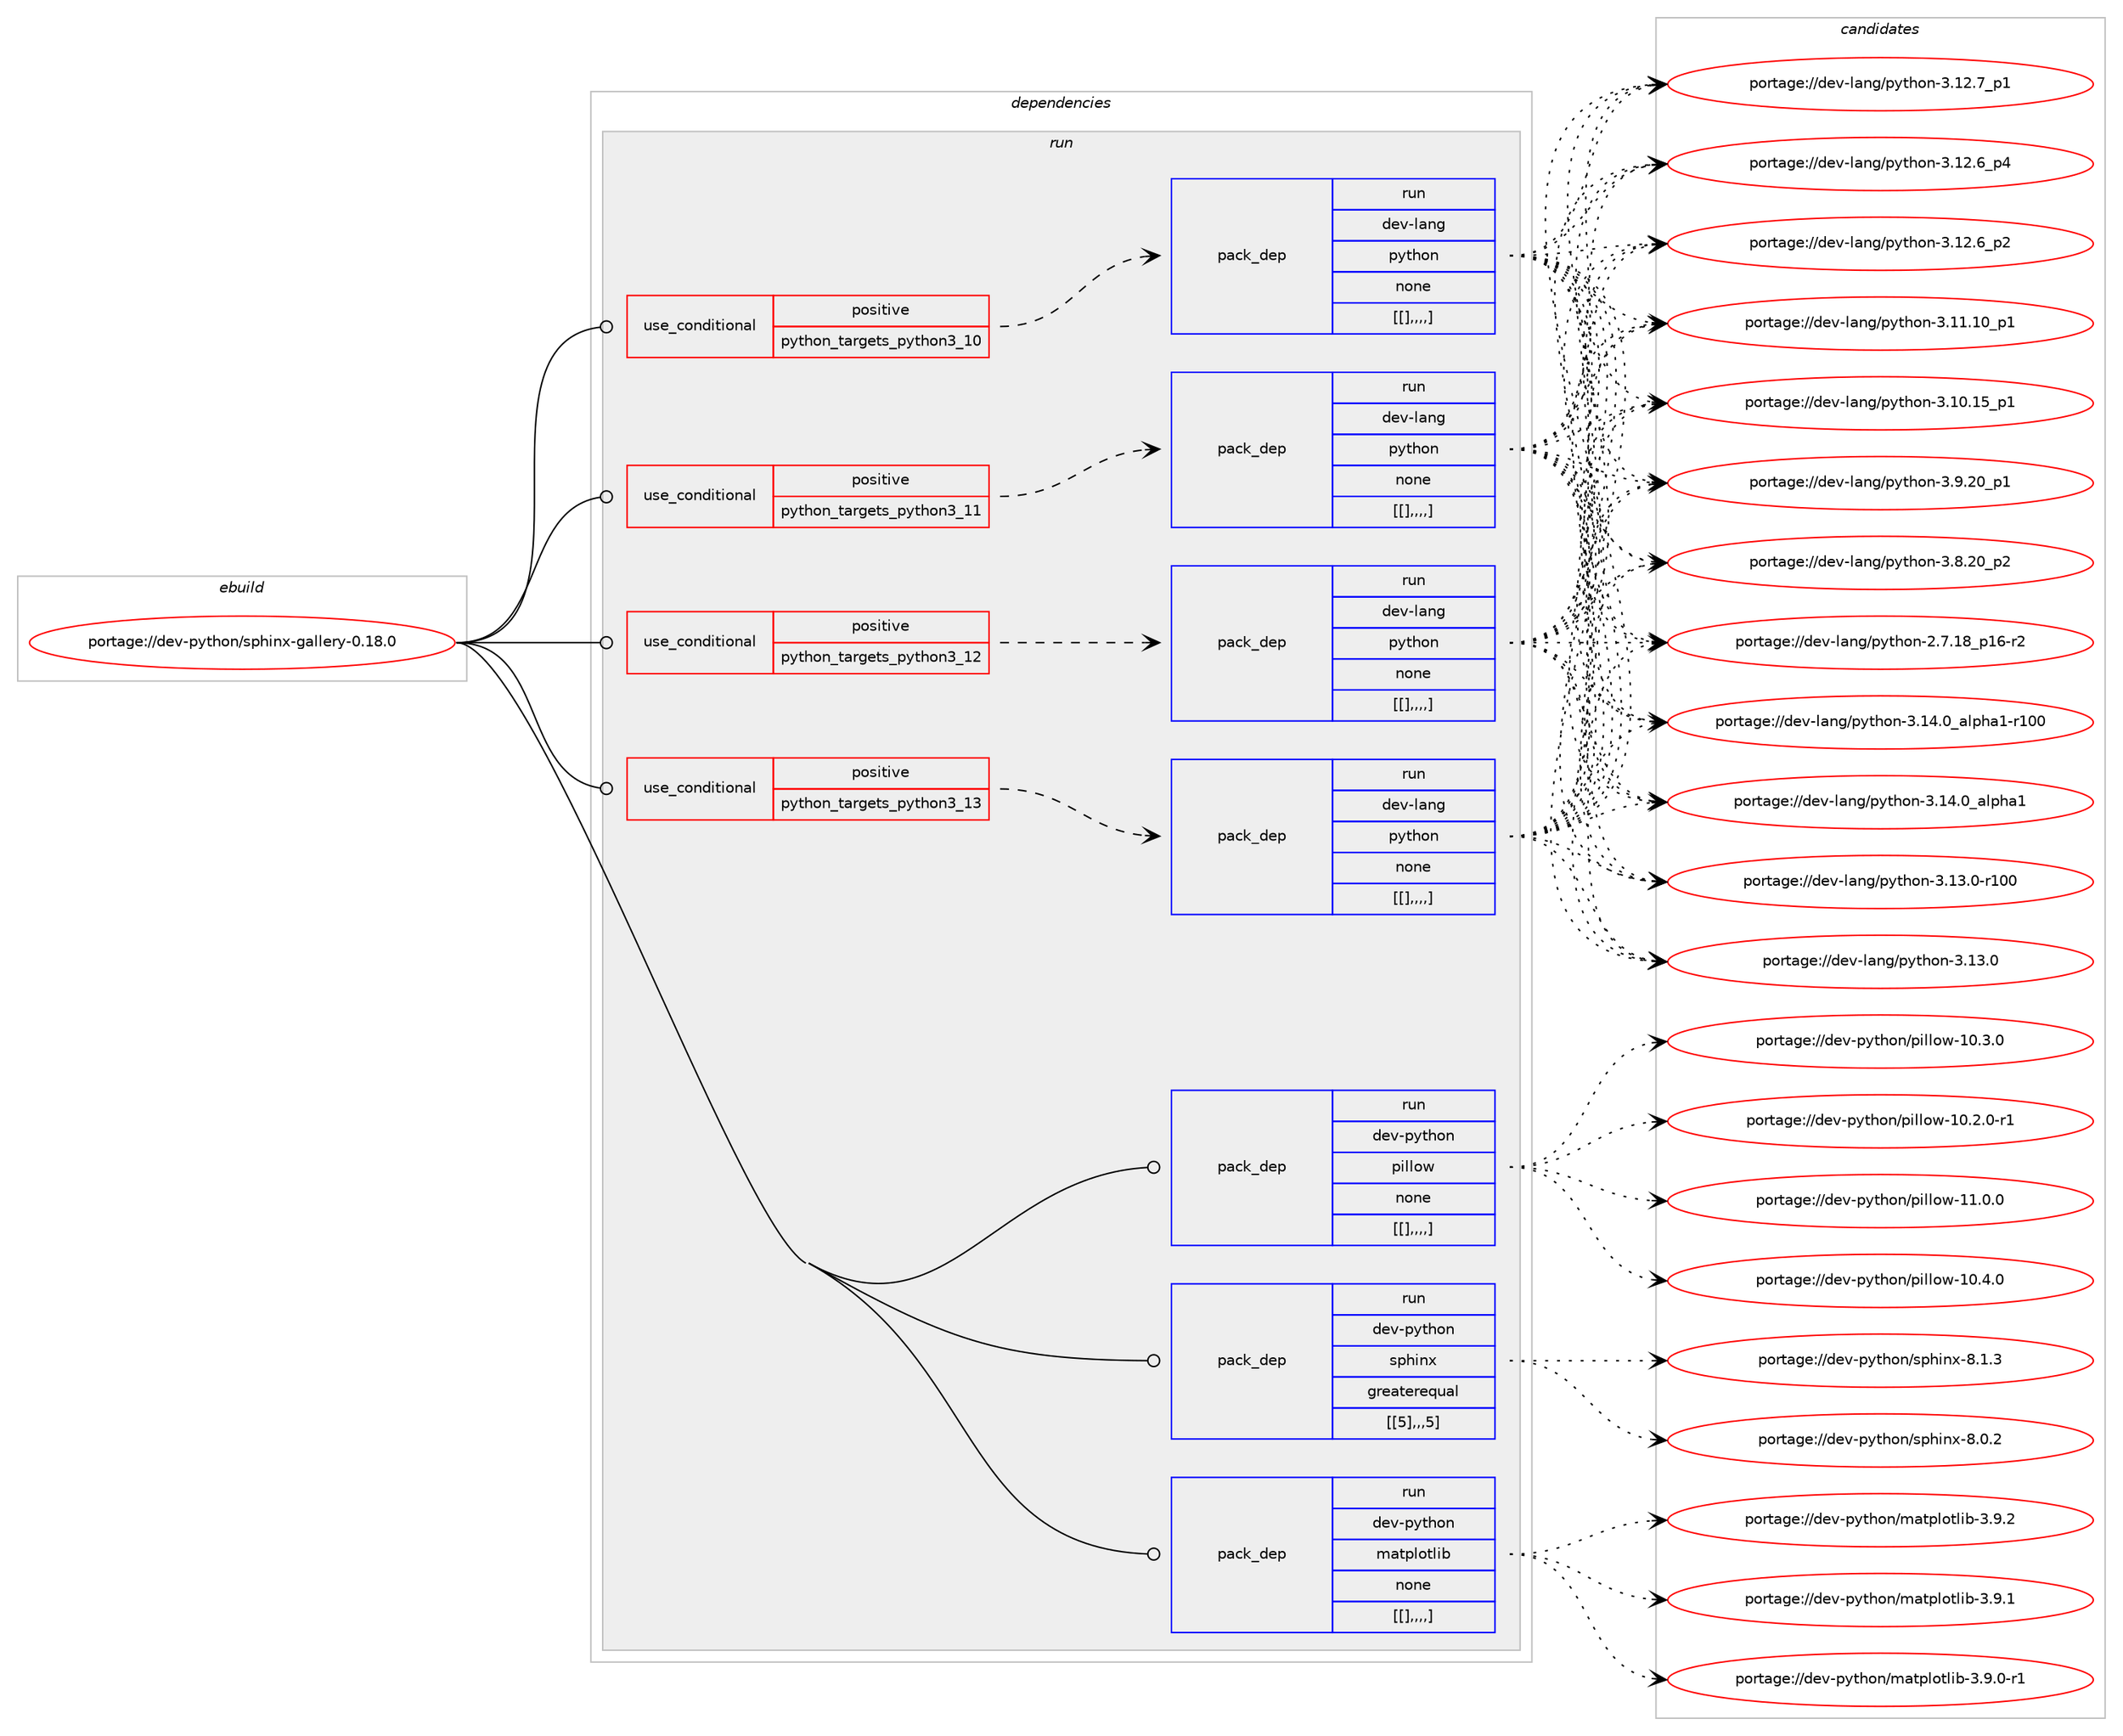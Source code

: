 digraph prolog {

# *************
# Graph options
# *************

newrank=true;
concentrate=true;
compound=true;
graph [rankdir=LR,fontname=Helvetica,fontsize=10,ranksep=1.5];#, ranksep=2.5, nodesep=0.2];
edge  [arrowhead=vee];
node  [fontname=Helvetica,fontsize=10];

# **********
# The ebuild
# **********

subgraph cluster_leftcol {
color=gray;
label=<<i>ebuild</i>>;
id [label="portage://dev-python/sphinx-gallery-0.18.0", color=red, width=4, href="../dev-python/sphinx-gallery-0.18.0.svg"];
}

# ****************
# The dependencies
# ****************

subgraph cluster_midcol {
color=gray;
label=<<i>dependencies</i>>;
subgraph cluster_compile {
fillcolor="#eeeeee";
style=filled;
label=<<i>compile</i>>;
}
subgraph cluster_compileandrun {
fillcolor="#eeeeee";
style=filled;
label=<<i>compile and run</i>>;
}
subgraph cluster_run {
fillcolor="#eeeeee";
style=filled;
label=<<i>run</i>>;
subgraph cond42667 {
dependency170983 [label=<<TABLE BORDER="0" CELLBORDER="1" CELLSPACING="0" CELLPADDING="4"><TR><TD ROWSPAN="3" CELLPADDING="10">use_conditional</TD></TR><TR><TD>positive</TD></TR><TR><TD>python_targets_python3_10</TD></TR></TABLE>>, shape=none, color=red];
subgraph pack126975 {
dependency171002 [label=<<TABLE BORDER="0" CELLBORDER="1" CELLSPACING="0" CELLPADDING="4" WIDTH="220"><TR><TD ROWSPAN="6" CELLPADDING="30">pack_dep</TD></TR><TR><TD WIDTH="110">run</TD></TR><TR><TD>dev-lang</TD></TR><TR><TD>python</TD></TR><TR><TD>none</TD></TR><TR><TD>[[],,,,]</TD></TR></TABLE>>, shape=none, color=blue];
}
dependency170983:e -> dependency171002:w [weight=20,style="dashed",arrowhead="vee"];
}
id:e -> dependency170983:w [weight=20,style="solid",arrowhead="odot"];
subgraph cond42688 {
dependency171024 [label=<<TABLE BORDER="0" CELLBORDER="1" CELLSPACING="0" CELLPADDING="4"><TR><TD ROWSPAN="3" CELLPADDING="10">use_conditional</TD></TR><TR><TD>positive</TD></TR><TR><TD>python_targets_python3_11</TD></TR></TABLE>>, shape=none, color=red];
subgraph pack127012 {
dependency171049 [label=<<TABLE BORDER="0" CELLBORDER="1" CELLSPACING="0" CELLPADDING="4" WIDTH="220"><TR><TD ROWSPAN="6" CELLPADDING="30">pack_dep</TD></TR><TR><TD WIDTH="110">run</TD></TR><TR><TD>dev-lang</TD></TR><TR><TD>python</TD></TR><TR><TD>none</TD></TR><TR><TD>[[],,,,]</TD></TR></TABLE>>, shape=none, color=blue];
}
dependency171024:e -> dependency171049:w [weight=20,style="dashed",arrowhead="vee"];
}
id:e -> dependency171024:w [weight=20,style="solid",arrowhead="odot"];
subgraph cond42706 {
dependency171102 [label=<<TABLE BORDER="0" CELLBORDER="1" CELLSPACING="0" CELLPADDING="4"><TR><TD ROWSPAN="3" CELLPADDING="10">use_conditional</TD></TR><TR><TD>positive</TD></TR><TR><TD>python_targets_python3_12</TD></TR></TABLE>>, shape=none, color=red];
subgraph pack127113 {
dependency171234 [label=<<TABLE BORDER="0" CELLBORDER="1" CELLSPACING="0" CELLPADDING="4" WIDTH="220"><TR><TD ROWSPAN="6" CELLPADDING="30">pack_dep</TD></TR><TR><TD WIDTH="110">run</TD></TR><TR><TD>dev-lang</TD></TR><TR><TD>python</TD></TR><TR><TD>none</TD></TR><TR><TD>[[],,,,]</TD></TR></TABLE>>, shape=none, color=blue];
}
dependency171102:e -> dependency171234:w [weight=20,style="dashed",arrowhead="vee"];
}
id:e -> dependency171102:w [weight=20,style="solid",arrowhead="odot"];
subgraph cond42784 {
dependency171268 [label=<<TABLE BORDER="0" CELLBORDER="1" CELLSPACING="0" CELLPADDING="4"><TR><TD ROWSPAN="3" CELLPADDING="10">use_conditional</TD></TR><TR><TD>positive</TD></TR><TR><TD>python_targets_python3_13</TD></TR></TABLE>>, shape=none, color=red];
subgraph pack127143 {
dependency171278 [label=<<TABLE BORDER="0" CELLBORDER="1" CELLSPACING="0" CELLPADDING="4" WIDTH="220"><TR><TD ROWSPAN="6" CELLPADDING="30">pack_dep</TD></TR><TR><TD WIDTH="110">run</TD></TR><TR><TD>dev-lang</TD></TR><TR><TD>python</TD></TR><TR><TD>none</TD></TR><TR><TD>[[],,,,]</TD></TR></TABLE>>, shape=none, color=blue];
}
dependency171268:e -> dependency171278:w [weight=20,style="dashed",arrowhead="vee"];
}
id:e -> dependency171268:w [weight=20,style="solid",arrowhead="odot"];
subgraph pack127146 {
dependency171282 [label=<<TABLE BORDER="0" CELLBORDER="1" CELLSPACING="0" CELLPADDING="4" WIDTH="220"><TR><TD ROWSPAN="6" CELLPADDING="30">pack_dep</TD></TR><TR><TD WIDTH="110">run</TD></TR><TR><TD>dev-python</TD></TR><TR><TD>matplotlib</TD></TR><TR><TD>none</TD></TR><TR><TD>[[],,,,]</TD></TR></TABLE>>, shape=none, color=blue];
}
id:e -> dependency171282:w [weight=20,style="solid",arrowhead="odot"];
subgraph pack127153 {
dependency171298 [label=<<TABLE BORDER="0" CELLBORDER="1" CELLSPACING="0" CELLPADDING="4" WIDTH="220"><TR><TD ROWSPAN="6" CELLPADDING="30">pack_dep</TD></TR><TR><TD WIDTH="110">run</TD></TR><TR><TD>dev-python</TD></TR><TR><TD>pillow</TD></TR><TR><TD>none</TD></TR><TR><TD>[[],,,,]</TD></TR></TABLE>>, shape=none, color=blue];
}
id:e -> dependency171298:w [weight=20,style="solid",arrowhead="odot"];
subgraph pack127154 {
dependency171300 [label=<<TABLE BORDER="0" CELLBORDER="1" CELLSPACING="0" CELLPADDING="4" WIDTH="220"><TR><TD ROWSPAN="6" CELLPADDING="30">pack_dep</TD></TR><TR><TD WIDTH="110">run</TD></TR><TR><TD>dev-python</TD></TR><TR><TD>sphinx</TD></TR><TR><TD>greaterequal</TD></TR><TR><TD>[[5],,,5]</TD></TR></TABLE>>, shape=none, color=blue];
}
id:e -> dependency171300:w [weight=20,style="solid",arrowhead="odot"];
}
}

# **************
# The candidates
# **************

subgraph cluster_choices {
rank=same;
color=gray;
label=<<i>candidates</i>>;

subgraph choice126935 {
color=black;
nodesep=1;
choice100101118451089711010347112121116104111110455146495246489597108112104974945114494848 [label="portage://dev-lang/python-3.14.0_alpha1-r100", color=red, width=4,href="../dev-lang/python-3.14.0_alpha1-r100.svg"];
choice1001011184510897110103471121211161041111104551464952464895971081121049749 [label="portage://dev-lang/python-3.14.0_alpha1", color=red, width=4,href="../dev-lang/python-3.14.0_alpha1.svg"];
choice1001011184510897110103471121211161041111104551464951464845114494848 [label="portage://dev-lang/python-3.13.0-r100", color=red, width=4,href="../dev-lang/python-3.13.0-r100.svg"];
choice10010111845108971101034711212111610411111045514649514648 [label="portage://dev-lang/python-3.13.0", color=red, width=4,href="../dev-lang/python-3.13.0.svg"];
choice100101118451089711010347112121116104111110455146495046559511249 [label="portage://dev-lang/python-3.12.7_p1", color=red, width=4,href="../dev-lang/python-3.12.7_p1.svg"];
choice100101118451089711010347112121116104111110455146495046549511252 [label="portage://dev-lang/python-3.12.6_p4", color=red, width=4,href="../dev-lang/python-3.12.6_p4.svg"];
choice100101118451089711010347112121116104111110455146495046549511250 [label="portage://dev-lang/python-3.12.6_p2", color=red, width=4,href="../dev-lang/python-3.12.6_p2.svg"];
choice10010111845108971101034711212111610411111045514649494649489511249 [label="portage://dev-lang/python-3.11.10_p1", color=red, width=4,href="../dev-lang/python-3.11.10_p1.svg"];
choice10010111845108971101034711212111610411111045514649484649539511249 [label="portage://dev-lang/python-3.10.15_p1", color=red, width=4,href="../dev-lang/python-3.10.15_p1.svg"];
choice100101118451089711010347112121116104111110455146574650489511249 [label="portage://dev-lang/python-3.9.20_p1", color=red, width=4,href="../dev-lang/python-3.9.20_p1.svg"];
choice100101118451089711010347112121116104111110455146564650489511250 [label="portage://dev-lang/python-3.8.20_p2", color=red, width=4,href="../dev-lang/python-3.8.20_p2.svg"];
choice100101118451089711010347112121116104111110455046554649569511249544511450 [label="portage://dev-lang/python-2.7.18_p16-r2", color=red, width=4,href="../dev-lang/python-2.7.18_p16-r2.svg"];
dependency171002:e -> choice100101118451089711010347112121116104111110455146495246489597108112104974945114494848:w [style=dotted,weight="100"];
dependency171002:e -> choice1001011184510897110103471121211161041111104551464952464895971081121049749:w [style=dotted,weight="100"];
dependency171002:e -> choice1001011184510897110103471121211161041111104551464951464845114494848:w [style=dotted,weight="100"];
dependency171002:e -> choice10010111845108971101034711212111610411111045514649514648:w [style=dotted,weight="100"];
dependency171002:e -> choice100101118451089711010347112121116104111110455146495046559511249:w [style=dotted,weight="100"];
dependency171002:e -> choice100101118451089711010347112121116104111110455146495046549511252:w [style=dotted,weight="100"];
dependency171002:e -> choice100101118451089711010347112121116104111110455146495046549511250:w [style=dotted,weight="100"];
dependency171002:e -> choice10010111845108971101034711212111610411111045514649494649489511249:w [style=dotted,weight="100"];
dependency171002:e -> choice10010111845108971101034711212111610411111045514649484649539511249:w [style=dotted,weight="100"];
dependency171002:e -> choice100101118451089711010347112121116104111110455146574650489511249:w [style=dotted,weight="100"];
dependency171002:e -> choice100101118451089711010347112121116104111110455146564650489511250:w [style=dotted,weight="100"];
dependency171002:e -> choice100101118451089711010347112121116104111110455046554649569511249544511450:w [style=dotted,weight="100"];
}
subgraph choice126984 {
color=black;
nodesep=1;
choice100101118451089711010347112121116104111110455146495246489597108112104974945114494848 [label="portage://dev-lang/python-3.14.0_alpha1-r100", color=red, width=4,href="../dev-lang/python-3.14.0_alpha1-r100.svg"];
choice1001011184510897110103471121211161041111104551464952464895971081121049749 [label="portage://dev-lang/python-3.14.0_alpha1", color=red, width=4,href="../dev-lang/python-3.14.0_alpha1.svg"];
choice1001011184510897110103471121211161041111104551464951464845114494848 [label="portage://dev-lang/python-3.13.0-r100", color=red, width=4,href="../dev-lang/python-3.13.0-r100.svg"];
choice10010111845108971101034711212111610411111045514649514648 [label="portage://dev-lang/python-3.13.0", color=red, width=4,href="../dev-lang/python-3.13.0.svg"];
choice100101118451089711010347112121116104111110455146495046559511249 [label="portage://dev-lang/python-3.12.7_p1", color=red, width=4,href="../dev-lang/python-3.12.7_p1.svg"];
choice100101118451089711010347112121116104111110455146495046549511252 [label="portage://dev-lang/python-3.12.6_p4", color=red, width=4,href="../dev-lang/python-3.12.6_p4.svg"];
choice100101118451089711010347112121116104111110455146495046549511250 [label="portage://dev-lang/python-3.12.6_p2", color=red, width=4,href="../dev-lang/python-3.12.6_p2.svg"];
choice10010111845108971101034711212111610411111045514649494649489511249 [label="portage://dev-lang/python-3.11.10_p1", color=red, width=4,href="../dev-lang/python-3.11.10_p1.svg"];
choice10010111845108971101034711212111610411111045514649484649539511249 [label="portage://dev-lang/python-3.10.15_p1", color=red, width=4,href="../dev-lang/python-3.10.15_p1.svg"];
choice100101118451089711010347112121116104111110455146574650489511249 [label="portage://dev-lang/python-3.9.20_p1", color=red, width=4,href="../dev-lang/python-3.9.20_p1.svg"];
choice100101118451089711010347112121116104111110455146564650489511250 [label="portage://dev-lang/python-3.8.20_p2", color=red, width=4,href="../dev-lang/python-3.8.20_p2.svg"];
choice100101118451089711010347112121116104111110455046554649569511249544511450 [label="portage://dev-lang/python-2.7.18_p16-r2", color=red, width=4,href="../dev-lang/python-2.7.18_p16-r2.svg"];
dependency171049:e -> choice100101118451089711010347112121116104111110455146495246489597108112104974945114494848:w [style=dotted,weight="100"];
dependency171049:e -> choice1001011184510897110103471121211161041111104551464952464895971081121049749:w [style=dotted,weight="100"];
dependency171049:e -> choice1001011184510897110103471121211161041111104551464951464845114494848:w [style=dotted,weight="100"];
dependency171049:e -> choice10010111845108971101034711212111610411111045514649514648:w [style=dotted,weight="100"];
dependency171049:e -> choice100101118451089711010347112121116104111110455146495046559511249:w [style=dotted,weight="100"];
dependency171049:e -> choice100101118451089711010347112121116104111110455146495046549511252:w [style=dotted,weight="100"];
dependency171049:e -> choice100101118451089711010347112121116104111110455146495046549511250:w [style=dotted,weight="100"];
dependency171049:e -> choice10010111845108971101034711212111610411111045514649494649489511249:w [style=dotted,weight="100"];
dependency171049:e -> choice10010111845108971101034711212111610411111045514649484649539511249:w [style=dotted,weight="100"];
dependency171049:e -> choice100101118451089711010347112121116104111110455146574650489511249:w [style=dotted,weight="100"];
dependency171049:e -> choice100101118451089711010347112121116104111110455146564650489511250:w [style=dotted,weight="100"];
dependency171049:e -> choice100101118451089711010347112121116104111110455046554649569511249544511450:w [style=dotted,weight="100"];
}
subgraph choice126991 {
color=black;
nodesep=1;
choice100101118451089711010347112121116104111110455146495246489597108112104974945114494848 [label="portage://dev-lang/python-3.14.0_alpha1-r100", color=red, width=4,href="../dev-lang/python-3.14.0_alpha1-r100.svg"];
choice1001011184510897110103471121211161041111104551464952464895971081121049749 [label="portage://dev-lang/python-3.14.0_alpha1", color=red, width=4,href="../dev-lang/python-3.14.0_alpha1.svg"];
choice1001011184510897110103471121211161041111104551464951464845114494848 [label="portage://dev-lang/python-3.13.0-r100", color=red, width=4,href="../dev-lang/python-3.13.0-r100.svg"];
choice10010111845108971101034711212111610411111045514649514648 [label="portage://dev-lang/python-3.13.0", color=red, width=4,href="../dev-lang/python-3.13.0.svg"];
choice100101118451089711010347112121116104111110455146495046559511249 [label="portage://dev-lang/python-3.12.7_p1", color=red, width=4,href="../dev-lang/python-3.12.7_p1.svg"];
choice100101118451089711010347112121116104111110455146495046549511252 [label="portage://dev-lang/python-3.12.6_p4", color=red, width=4,href="../dev-lang/python-3.12.6_p4.svg"];
choice100101118451089711010347112121116104111110455146495046549511250 [label="portage://dev-lang/python-3.12.6_p2", color=red, width=4,href="../dev-lang/python-3.12.6_p2.svg"];
choice10010111845108971101034711212111610411111045514649494649489511249 [label="portage://dev-lang/python-3.11.10_p1", color=red, width=4,href="../dev-lang/python-3.11.10_p1.svg"];
choice10010111845108971101034711212111610411111045514649484649539511249 [label="portage://dev-lang/python-3.10.15_p1", color=red, width=4,href="../dev-lang/python-3.10.15_p1.svg"];
choice100101118451089711010347112121116104111110455146574650489511249 [label="portage://dev-lang/python-3.9.20_p1", color=red, width=4,href="../dev-lang/python-3.9.20_p1.svg"];
choice100101118451089711010347112121116104111110455146564650489511250 [label="portage://dev-lang/python-3.8.20_p2", color=red, width=4,href="../dev-lang/python-3.8.20_p2.svg"];
choice100101118451089711010347112121116104111110455046554649569511249544511450 [label="portage://dev-lang/python-2.7.18_p16-r2", color=red, width=4,href="../dev-lang/python-2.7.18_p16-r2.svg"];
dependency171234:e -> choice100101118451089711010347112121116104111110455146495246489597108112104974945114494848:w [style=dotted,weight="100"];
dependency171234:e -> choice1001011184510897110103471121211161041111104551464952464895971081121049749:w [style=dotted,weight="100"];
dependency171234:e -> choice1001011184510897110103471121211161041111104551464951464845114494848:w [style=dotted,weight="100"];
dependency171234:e -> choice10010111845108971101034711212111610411111045514649514648:w [style=dotted,weight="100"];
dependency171234:e -> choice100101118451089711010347112121116104111110455146495046559511249:w [style=dotted,weight="100"];
dependency171234:e -> choice100101118451089711010347112121116104111110455146495046549511252:w [style=dotted,weight="100"];
dependency171234:e -> choice100101118451089711010347112121116104111110455146495046549511250:w [style=dotted,weight="100"];
dependency171234:e -> choice10010111845108971101034711212111610411111045514649494649489511249:w [style=dotted,weight="100"];
dependency171234:e -> choice10010111845108971101034711212111610411111045514649484649539511249:w [style=dotted,weight="100"];
dependency171234:e -> choice100101118451089711010347112121116104111110455146574650489511249:w [style=dotted,weight="100"];
dependency171234:e -> choice100101118451089711010347112121116104111110455146564650489511250:w [style=dotted,weight="100"];
dependency171234:e -> choice100101118451089711010347112121116104111110455046554649569511249544511450:w [style=dotted,weight="100"];
}
subgraph choice127037 {
color=black;
nodesep=1;
choice100101118451089711010347112121116104111110455146495246489597108112104974945114494848 [label="portage://dev-lang/python-3.14.0_alpha1-r100", color=red, width=4,href="../dev-lang/python-3.14.0_alpha1-r100.svg"];
choice1001011184510897110103471121211161041111104551464952464895971081121049749 [label="portage://dev-lang/python-3.14.0_alpha1", color=red, width=4,href="../dev-lang/python-3.14.0_alpha1.svg"];
choice1001011184510897110103471121211161041111104551464951464845114494848 [label="portage://dev-lang/python-3.13.0-r100", color=red, width=4,href="../dev-lang/python-3.13.0-r100.svg"];
choice10010111845108971101034711212111610411111045514649514648 [label="portage://dev-lang/python-3.13.0", color=red, width=4,href="../dev-lang/python-3.13.0.svg"];
choice100101118451089711010347112121116104111110455146495046559511249 [label="portage://dev-lang/python-3.12.7_p1", color=red, width=4,href="../dev-lang/python-3.12.7_p1.svg"];
choice100101118451089711010347112121116104111110455146495046549511252 [label="portage://dev-lang/python-3.12.6_p4", color=red, width=4,href="../dev-lang/python-3.12.6_p4.svg"];
choice100101118451089711010347112121116104111110455146495046549511250 [label="portage://dev-lang/python-3.12.6_p2", color=red, width=4,href="../dev-lang/python-3.12.6_p2.svg"];
choice10010111845108971101034711212111610411111045514649494649489511249 [label="portage://dev-lang/python-3.11.10_p1", color=red, width=4,href="../dev-lang/python-3.11.10_p1.svg"];
choice10010111845108971101034711212111610411111045514649484649539511249 [label="portage://dev-lang/python-3.10.15_p1", color=red, width=4,href="../dev-lang/python-3.10.15_p1.svg"];
choice100101118451089711010347112121116104111110455146574650489511249 [label="portage://dev-lang/python-3.9.20_p1", color=red, width=4,href="../dev-lang/python-3.9.20_p1.svg"];
choice100101118451089711010347112121116104111110455146564650489511250 [label="portage://dev-lang/python-3.8.20_p2", color=red, width=4,href="../dev-lang/python-3.8.20_p2.svg"];
choice100101118451089711010347112121116104111110455046554649569511249544511450 [label="portage://dev-lang/python-2.7.18_p16-r2", color=red, width=4,href="../dev-lang/python-2.7.18_p16-r2.svg"];
dependency171278:e -> choice100101118451089711010347112121116104111110455146495246489597108112104974945114494848:w [style=dotted,weight="100"];
dependency171278:e -> choice1001011184510897110103471121211161041111104551464952464895971081121049749:w [style=dotted,weight="100"];
dependency171278:e -> choice1001011184510897110103471121211161041111104551464951464845114494848:w [style=dotted,weight="100"];
dependency171278:e -> choice10010111845108971101034711212111610411111045514649514648:w [style=dotted,weight="100"];
dependency171278:e -> choice100101118451089711010347112121116104111110455146495046559511249:w [style=dotted,weight="100"];
dependency171278:e -> choice100101118451089711010347112121116104111110455146495046549511252:w [style=dotted,weight="100"];
dependency171278:e -> choice100101118451089711010347112121116104111110455146495046549511250:w [style=dotted,weight="100"];
dependency171278:e -> choice10010111845108971101034711212111610411111045514649494649489511249:w [style=dotted,weight="100"];
dependency171278:e -> choice10010111845108971101034711212111610411111045514649484649539511249:w [style=dotted,weight="100"];
dependency171278:e -> choice100101118451089711010347112121116104111110455146574650489511249:w [style=dotted,weight="100"];
dependency171278:e -> choice100101118451089711010347112121116104111110455146564650489511250:w [style=dotted,weight="100"];
dependency171278:e -> choice100101118451089711010347112121116104111110455046554649569511249544511450:w [style=dotted,weight="100"];
}
subgraph choice127049 {
color=black;
nodesep=1;
choice10010111845112121116104111110471099711611210811111610810598455146574650 [label="portage://dev-python/matplotlib-3.9.2", color=red, width=4,href="../dev-python/matplotlib-3.9.2.svg"];
choice10010111845112121116104111110471099711611210811111610810598455146574649 [label="portage://dev-python/matplotlib-3.9.1", color=red, width=4,href="../dev-python/matplotlib-3.9.1.svg"];
choice100101118451121211161041111104710997116112108111116108105984551465746484511449 [label="portage://dev-python/matplotlib-3.9.0-r1", color=red, width=4,href="../dev-python/matplotlib-3.9.0-r1.svg"];
dependency171282:e -> choice10010111845112121116104111110471099711611210811111610810598455146574650:w [style=dotted,weight="100"];
dependency171282:e -> choice10010111845112121116104111110471099711611210811111610810598455146574649:w [style=dotted,weight="100"];
dependency171282:e -> choice100101118451121211161041111104710997116112108111116108105984551465746484511449:w [style=dotted,weight="100"];
}
subgraph choice127062 {
color=black;
nodesep=1;
choice100101118451121211161041111104711210510810811111945494946484648 [label="portage://dev-python/pillow-11.0.0", color=red, width=4,href="../dev-python/pillow-11.0.0.svg"];
choice100101118451121211161041111104711210510810811111945494846524648 [label="portage://dev-python/pillow-10.4.0", color=red, width=4,href="../dev-python/pillow-10.4.0.svg"];
choice100101118451121211161041111104711210510810811111945494846514648 [label="portage://dev-python/pillow-10.3.0", color=red, width=4,href="../dev-python/pillow-10.3.0.svg"];
choice1001011184511212111610411111047112105108108111119454948465046484511449 [label="portage://dev-python/pillow-10.2.0-r1", color=red, width=4,href="../dev-python/pillow-10.2.0-r1.svg"];
dependency171298:e -> choice100101118451121211161041111104711210510810811111945494946484648:w [style=dotted,weight="100"];
dependency171298:e -> choice100101118451121211161041111104711210510810811111945494846524648:w [style=dotted,weight="100"];
dependency171298:e -> choice100101118451121211161041111104711210510810811111945494846514648:w [style=dotted,weight="100"];
dependency171298:e -> choice1001011184511212111610411111047112105108108111119454948465046484511449:w [style=dotted,weight="100"];
}
subgraph choice127064 {
color=black;
nodesep=1;
choice1001011184511212111610411111047115112104105110120455646494651 [label="portage://dev-python/sphinx-8.1.3", color=red, width=4,href="../dev-python/sphinx-8.1.3.svg"];
choice1001011184511212111610411111047115112104105110120455646484650 [label="portage://dev-python/sphinx-8.0.2", color=red, width=4,href="../dev-python/sphinx-8.0.2.svg"];
dependency171300:e -> choice1001011184511212111610411111047115112104105110120455646494651:w [style=dotted,weight="100"];
dependency171300:e -> choice1001011184511212111610411111047115112104105110120455646484650:w [style=dotted,weight="100"];
}
}

}
